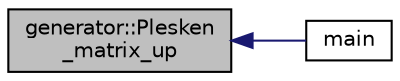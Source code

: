 digraph "generator::Plesken_matrix_up"
{
  edge [fontname="Helvetica",fontsize="10",labelfontname="Helvetica",labelfontsize="10"];
  node [fontname="Helvetica",fontsize="10",shape=record];
  rankdir="LR";
  Node16712 [label="generator::Plesken\l_matrix_up",height=0.2,width=0.4,color="black", fillcolor="grey75", style="filled", fontcolor="black"];
  Node16712 -> Node16713 [dir="back",color="midnightblue",fontsize="10",style="solid",fontname="Helvetica"];
  Node16713 [label="main",height=0.2,width=0.4,color="black", fillcolor="white", style="filled",URL="$de/d2d/graph_2graph_8_c.html#a217dbf8b442f20279ea00b898af96f52"];
}
